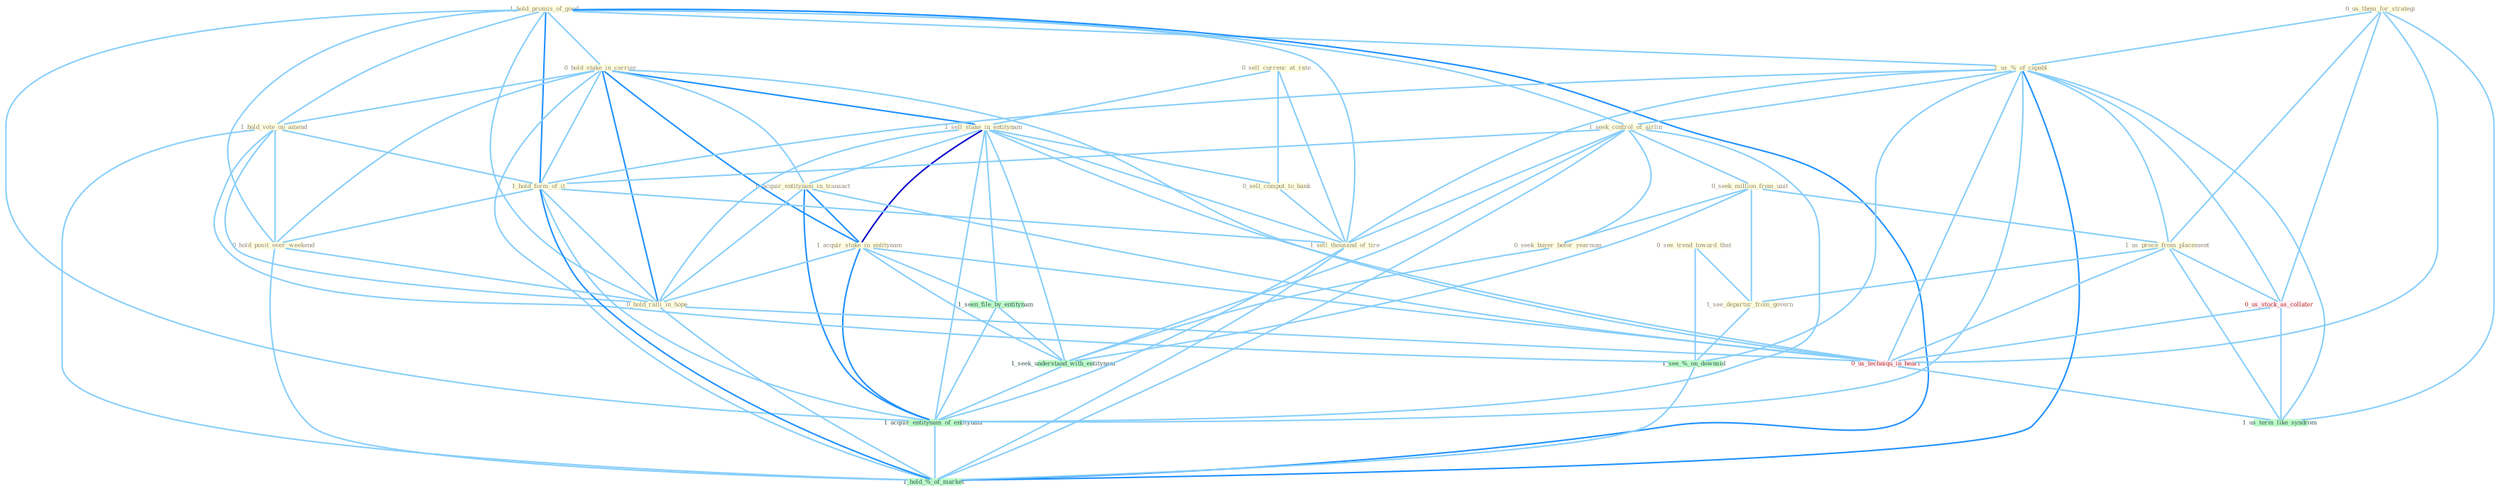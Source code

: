Graph G{ 
    node
    [shape=polygon,style=filled,width=.5,height=.06,color="#BDFCC9",fixedsize=true,fontsize=4,
    fontcolor="#2f4f4f"];
    {node
    [color="#ffffe0", fontcolor="#8b7d6b"] "1_hold_promis_of_good " "0_sell_currenc_at_rate " "0_us_them_for_strategi " "0_hold_stake_in_carrier " "1_us_%_of_capabl " "1_sell_stake_in_entitynam " "1_seek_control_of_airlin " "0_acquir_entitynam_in_transact " "1_acquir_stake_in_entitynam " "0_see_trend_toward_that " "0_sell_comput_to_bank " "1_hold_vote_on_amend " "1_hold_form_of_it " "0_seek_million_from_unit " "0_seek_buyer_befor_yearnum " "1_us_proce_from_placement " "0_hold_posit_over_weekend " "1_sell_thousand_of_tire " "0_hold_ralli_in_hope " "1_see_departur_from_govern "}
{node [color="#fff0f5", fontcolor="#b22222"] "0_us_stock_as_collater " "0_us_techniqu_in_heart "}
edge [color="#B0E2FF"];

	"1_hold_promis_of_good " -- "0_hold_stake_in_carrier " [w="1", color="#87cefa" ];
	"1_hold_promis_of_good " -- "1_us_%_of_capabl " [w="1", color="#87cefa" ];
	"1_hold_promis_of_good " -- "1_seek_control_of_airlin " [w="1", color="#87cefa" ];
	"1_hold_promis_of_good " -- "1_hold_vote_on_amend " [w="1", color="#87cefa" ];
	"1_hold_promis_of_good " -- "1_hold_form_of_it " [w="2", color="#1e90ff" , len=0.8];
	"1_hold_promis_of_good " -- "0_hold_posit_over_weekend " [w="1", color="#87cefa" ];
	"1_hold_promis_of_good " -- "1_sell_thousand_of_tire " [w="1", color="#87cefa" ];
	"1_hold_promis_of_good " -- "0_hold_ralli_in_hope " [w="1", color="#87cefa" ];
	"1_hold_promis_of_good " -- "1_acquir_entitynam_of_entitynam " [w="1", color="#87cefa" ];
	"1_hold_promis_of_good " -- "1_hold_%_of_market " [w="2", color="#1e90ff" , len=0.8];
	"0_sell_currenc_at_rate " -- "1_sell_stake_in_entitynam " [w="1", color="#87cefa" ];
	"0_sell_currenc_at_rate " -- "0_sell_comput_to_bank " [w="1", color="#87cefa" ];
	"0_sell_currenc_at_rate " -- "1_sell_thousand_of_tire " [w="1", color="#87cefa" ];
	"0_us_them_for_strategi " -- "1_us_%_of_capabl " [w="1", color="#87cefa" ];
	"0_us_them_for_strategi " -- "1_us_proce_from_placement " [w="1", color="#87cefa" ];
	"0_us_them_for_strategi " -- "0_us_stock_as_collater " [w="1", color="#87cefa" ];
	"0_us_them_for_strategi " -- "0_us_techniqu_in_heart " [w="1", color="#87cefa" ];
	"0_us_them_for_strategi " -- "1_us_term_like_syndrom " [w="1", color="#87cefa" ];
	"0_hold_stake_in_carrier " -- "1_sell_stake_in_entitynam " [w="2", color="#1e90ff" , len=0.8];
	"0_hold_stake_in_carrier " -- "0_acquir_entitynam_in_transact " [w="1", color="#87cefa" ];
	"0_hold_stake_in_carrier " -- "1_acquir_stake_in_entitynam " [w="2", color="#1e90ff" , len=0.8];
	"0_hold_stake_in_carrier " -- "1_hold_vote_on_amend " [w="1", color="#87cefa" ];
	"0_hold_stake_in_carrier " -- "1_hold_form_of_it " [w="1", color="#87cefa" ];
	"0_hold_stake_in_carrier " -- "0_hold_posit_over_weekend " [w="1", color="#87cefa" ];
	"0_hold_stake_in_carrier " -- "0_hold_ralli_in_hope " [w="2", color="#1e90ff" , len=0.8];
	"0_hold_stake_in_carrier " -- "0_us_techniqu_in_heart " [w="1", color="#87cefa" ];
	"0_hold_stake_in_carrier " -- "1_hold_%_of_market " [w="1", color="#87cefa" ];
	"1_us_%_of_capabl " -- "1_seek_control_of_airlin " [w="1", color="#87cefa" ];
	"1_us_%_of_capabl " -- "1_hold_form_of_it " [w="1", color="#87cefa" ];
	"1_us_%_of_capabl " -- "1_us_proce_from_placement " [w="1", color="#87cefa" ];
	"1_us_%_of_capabl " -- "1_sell_thousand_of_tire " [w="1", color="#87cefa" ];
	"1_us_%_of_capabl " -- "0_us_stock_as_collater " [w="1", color="#87cefa" ];
	"1_us_%_of_capabl " -- "1_acquir_entitynam_of_entitynam " [w="1", color="#87cefa" ];
	"1_us_%_of_capabl " -- "0_us_techniqu_in_heart " [w="1", color="#87cefa" ];
	"1_us_%_of_capabl " -- "1_see_%_on_downsid " [w="1", color="#87cefa" ];
	"1_us_%_of_capabl " -- "1_us_term_like_syndrom " [w="1", color="#87cefa" ];
	"1_us_%_of_capabl " -- "1_hold_%_of_market " [w="2", color="#1e90ff" , len=0.8];
	"1_sell_stake_in_entitynam " -- "0_acquir_entitynam_in_transact " [w="1", color="#87cefa" ];
	"1_sell_stake_in_entitynam " -- "1_acquir_stake_in_entitynam " [w="3", color="#0000cd" , len=0.6];
	"1_sell_stake_in_entitynam " -- "0_sell_comput_to_bank " [w="1", color="#87cefa" ];
	"1_sell_stake_in_entitynam " -- "1_sell_thousand_of_tire " [w="1", color="#87cefa" ];
	"1_sell_stake_in_entitynam " -- "0_hold_ralli_in_hope " [w="1", color="#87cefa" ];
	"1_sell_stake_in_entitynam " -- "1_seen_file_by_entitynam " [w="1", color="#87cefa" ];
	"1_sell_stake_in_entitynam " -- "1_seek_understand_with_entitynam " [w="1", color="#87cefa" ];
	"1_sell_stake_in_entitynam " -- "1_acquir_entitynam_of_entitynam " [w="1", color="#87cefa" ];
	"1_sell_stake_in_entitynam " -- "0_us_techniqu_in_heart " [w="1", color="#87cefa" ];
	"1_seek_control_of_airlin " -- "1_hold_form_of_it " [w="1", color="#87cefa" ];
	"1_seek_control_of_airlin " -- "0_seek_million_from_unit " [w="1", color="#87cefa" ];
	"1_seek_control_of_airlin " -- "0_seek_buyer_befor_yearnum " [w="1", color="#87cefa" ];
	"1_seek_control_of_airlin " -- "1_sell_thousand_of_tire " [w="1", color="#87cefa" ];
	"1_seek_control_of_airlin " -- "1_seek_understand_with_entitynam " [w="1", color="#87cefa" ];
	"1_seek_control_of_airlin " -- "1_acquir_entitynam_of_entitynam " [w="1", color="#87cefa" ];
	"1_seek_control_of_airlin " -- "1_hold_%_of_market " [w="1", color="#87cefa" ];
	"0_acquir_entitynam_in_transact " -- "1_acquir_stake_in_entitynam " [w="2", color="#1e90ff" , len=0.8];
	"0_acquir_entitynam_in_transact " -- "0_hold_ralli_in_hope " [w="1", color="#87cefa" ];
	"0_acquir_entitynam_in_transact " -- "1_acquir_entitynam_of_entitynam " [w="2", color="#1e90ff" , len=0.8];
	"0_acquir_entitynam_in_transact " -- "0_us_techniqu_in_heart " [w="1", color="#87cefa" ];
	"1_acquir_stake_in_entitynam " -- "0_hold_ralli_in_hope " [w="1", color="#87cefa" ];
	"1_acquir_stake_in_entitynam " -- "1_seen_file_by_entitynam " [w="1", color="#87cefa" ];
	"1_acquir_stake_in_entitynam " -- "1_seek_understand_with_entitynam " [w="1", color="#87cefa" ];
	"1_acquir_stake_in_entitynam " -- "1_acquir_entitynam_of_entitynam " [w="2", color="#1e90ff" , len=0.8];
	"1_acquir_stake_in_entitynam " -- "0_us_techniqu_in_heart " [w="1", color="#87cefa" ];
	"0_see_trend_toward_that " -- "1_see_departur_from_govern " [w="1", color="#87cefa" ];
	"0_see_trend_toward_that " -- "1_see_%_on_downsid " [w="1", color="#87cefa" ];
	"0_sell_comput_to_bank " -- "1_sell_thousand_of_tire " [w="1", color="#87cefa" ];
	"1_hold_vote_on_amend " -- "1_hold_form_of_it " [w="1", color="#87cefa" ];
	"1_hold_vote_on_amend " -- "0_hold_posit_over_weekend " [w="1", color="#87cefa" ];
	"1_hold_vote_on_amend " -- "0_hold_ralli_in_hope " [w="1", color="#87cefa" ];
	"1_hold_vote_on_amend " -- "1_see_%_on_downsid " [w="1", color="#87cefa" ];
	"1_hold_vote_on_amend " -- "1_hold_%_of_market " [w="1", color="#87cefa" ];
	"1_hold_form_of_it " -- "0_hold_posit_over_weekend " [w="1", color="#87cefa" ];
	"1_hold_form_of_it " -- "1_sell_thousand_of_tire " [w="1", color="#87cefa" ];
	"1_hold_form_of_it " -- "0_hold_ralli_in_hope " [w="1", color="#87cefa" ];
	"1_hold_form_of_it " -- "1_acquir_entitynam_of_entitynam " [w="1", color="#87cefa" ];
	"1_hold_form_of_it " -- "1_hold_%_of_market " [w="2", color="#1e90ff" , len=0.8];
	"0_seek_million_from_unit " -- "0_seek_buyer_befor_yearnum " [w="1", color="#87cefa" ];
	"0_seek_million_from_unit " -- "1_us_proce_from_placement " [w="1", color="#87cefa" ];
	"0_seek_million_from_unit " -- "1_see_departur_from_govern " [w="1", color="#87cefa" ];
	"0_seek_million_from_unit " -- "1_seek_understand_with_entitynam " [w="1", color="#87cefa" ];
	"0_seek_buyer_befor_yearnum " -- "1_seek_understand_with_entitynam " [w="1", color="#87cefa" ];
	"1_us_proce_from_placement " -- "1_see_departur_from_govern " [w="1", color="#87cefa" ];
	"1_us_proce_from_placement " -- "0_us_stock_as_collater " [w="1", color="#87cefa" ];
	"1_us_proce_from_placement " -- "0_us_techniqu_in_heart " [w="1", color="#87cefa" ];
	"1_us_proce_from_placement " -- "1_us_term_like_syndrom " [w="1", color="#87cefa" ];
	"0_hold_posit_over_weekend " -- "0_hold_ralli_in_hope " [w="1", color="#87cefa" ];
	"0_hold_posit_over_weekend " -- "1_hold_%_of_market " [w="1", color="#87cefa" ];
	"1_sell_thousand_of_tire " -- "1_acquir_entitynam_of_entitynam " [w="1", color="#87cefa" ];
	"1_sell_thousand_of_tire " -- "1_hold_%_of_market " [w="1", color="#87cefa" ];
	"0_hold_ralli_in_hope " -- "0_us_techniqu_in_heart " [w="1", color="#87cefa" ];
	"0_hold_ralli_in_hope " -- "1_hold_%_of_market " [w="1", color="#87cefa" ];
	"1_see_departur_from_govern " -- "1_see_%_on_downsid " [w="1", color="#87cefa" ];
	"1_seen_file_by_entitynam " -- "1_seek_understand_with_entitynam " [w="1", color="#87cefa" ];
	"1_seen_file_by_entitynam " -- "1_acquir_entitynam_of_entitynam " [w="1", color="#87cefa" ];
	"0_us_stock_as_collater " -- "0_us_techniqu_in_heart " [w="1", color="#87cefa" ];
	"0_us_stock_as_collater " -- "1_us_term_like_syndrom " [w="1", color="#87cefa" ];
	"1_seek_understand_with_entitynam " -- "1_acquir_entitynam_of_entitynam " [w="1", color="#87cefa" ];
	"1_acquir_entitynam_of_entitynam " -- "1_hold_%_of_market " [w="1", color="#87cefa" ];
	"0_us_techniqu_in_heart " -- "1_us_term_like_syndrom " [w="1", color="#87cefa" ];
	"1_see_%_on_downsid " -- "1_hold_%_of_market " [w="1", color="#87cefa" ];
}